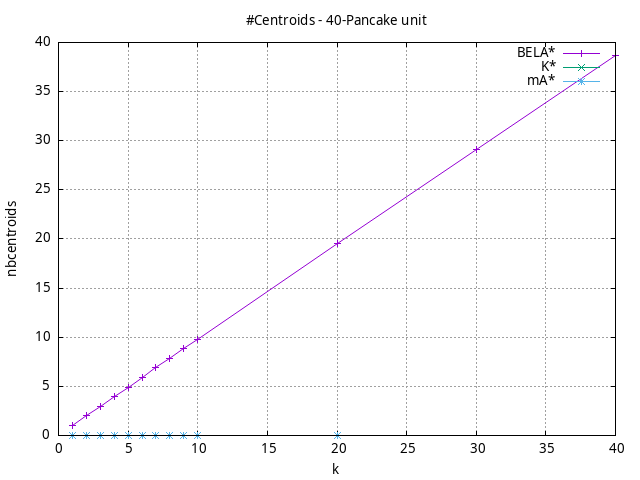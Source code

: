 #!/usr/bin/gnuplot
# -*- coding: utf-8 -*-
#
# results/n-pancake/unit/40/40pancake.heuristic.nbcentroids.gnuplot
#
# Started on 04/09/2024 14:21:26
# Author: Carlos Linares López
set grid
set xlabel "k"
set ylabel "nbcentroids"

set title "#Centroids - 40-Pancake unit"

set terminal png enhanced font "Ariel,10"
set output '40pancake.heuristic.nbcentroids.png'

plot "-" title "BELA*"      with linesp, "-" title "K*"      with linesp, "-" title "mA*"      with linesp

	1 1.0
	2 1.99
	3 2.98
	4 3.95
	5 4.93
	6 5.9
	7 6.88
	8 7.85
	9 8.83
	10 9.78
	20 19.52
	30 29.1
	40 38.69
end
	1 0.0
end
	1 0.0
	2 0.0
	3 0.0
	4 0.0
	5 0.0
	6 0.0
	7 0.0
	8 0.0
	9 0.0
	10 0.0
	20 0.0
end
